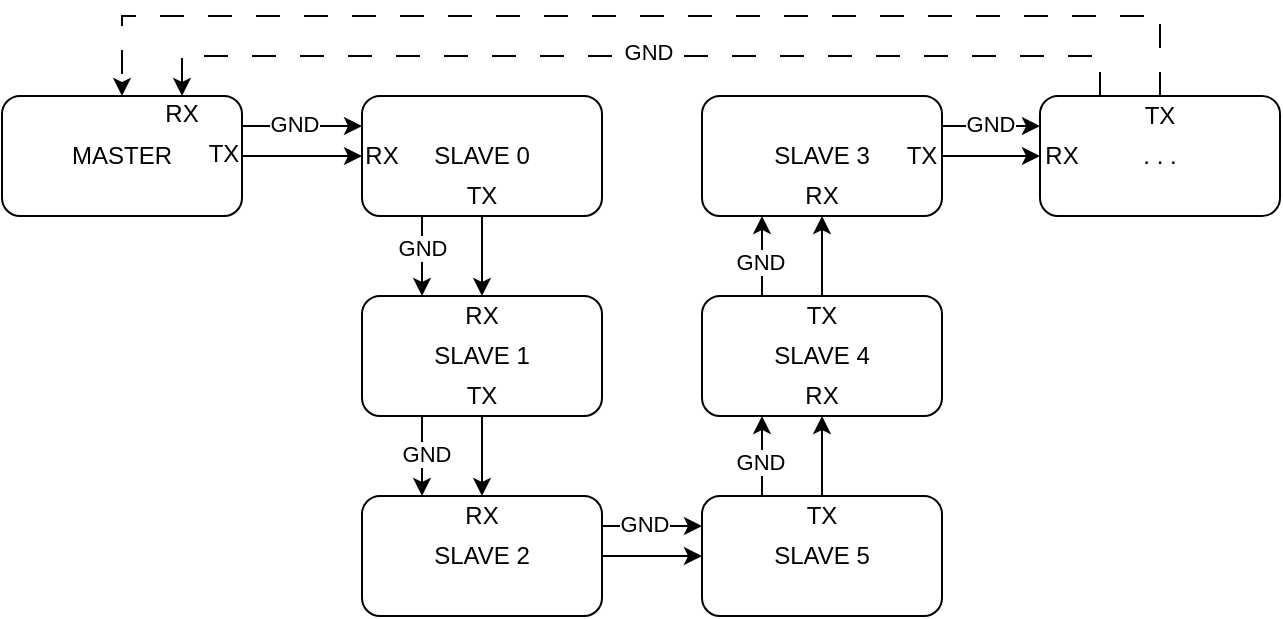 <mxfile version="22.1.12" type="github">
  <diagram name="Page-1" id="5lDTnenJByPP978K_Q1m">
    <mxGraphModel dx="808" dy="402" grid="1" gridSize="10" guides="1" tooltips="1" connect="1" arrows="1" fold="1" page="1" pageScale="1" pageWidth="850" pageHeight="1100" math="0" shadow="0">
      <root>
        <mxCell id="0" />
        <mxCell id="1" parent="0" />
        <mxCell id="8eui13q-MToBn6_x5iGB-13" style="edgeStyle=orthogonalEdgeStyle;rounded=0;orthogonalLoop=1;jettySize=auto;html=1;exitX=1;exitY=0.25;exitDx=0;exitDy=0;entryX=0;entryY=0.25;entryDx=0;entryDy=0;" edge="1" parent="1" source="8eui13q-MToBn6_x5iGB-1" target="8eui13q-MToBn6_x5iGB-2">
          <mxGeometry relative="1" as="geometry" />
        </mxCell>
        <mxCell id="8eui13q-MToBn6_x5iGB-42" value="GND" style="edgeLabel;html=1;align=center;verticalAlign=middle;resizable=0;points=[];" vertex="1" connectable="0" parent="8eui13q-MToBn6_x5iGB-13">
          <mxGeometry x="-0.128" y="1" relative="1" as="geometry">
            <mxPoint as="offset" />
          </mxGeometry>
        </mxCell>
        <mxCell id="8eui13q-MToBn6_x5iGB-14" style="edgeStyle=orthogonalEdgeStyle;rounded=0;orthogonalLoop=1;jettySize=auto;html=1;exitX=1;exitY=0.5;exitDx=0;exitDy=0;entryX=0;entryY=0.5;entryDx=0;entryDy=0;" edge="1" parent="1" source="8eui13q-MToBn6_x5iGB-1" target="8eui13q-MToBn6_x5iGB-2">
          <mxGeometry relative="1" as="geometry" />
        </mxCell>
        <mxCell id="8eui13q-MToBn6_x5iGB-1" value="MASTER" style="rounded=1;whiteSpace=wrap;html=1;" vertex="1" parent="1">
          <mxGeometry x="30" y="70" width="120" height="60" as="geometry" />
        </mxCell>
        <mxCell id="8eui13q-MToBn6_x5iGB-15" style="edgeStyle=orthogonalEdgeStyle;rounded=0;orthogonalLoop=1;jettySize=auto;html=1;exitX=0.25;exitY=1;exitDx=0;exitDy=0;entryX=0.25;entryY=0;entryDx=0;entryDy=0;" edge="1" parent="1" source="8eui13q-MToBn6_x5iGB-2" target="8eui13q-MToBn6_x5iGB-3">
          <mxGeometry relative="1" as="geometry" />
        </mxCell>
        <mxCell id="8eui13q-MToBn6_x5iGB-33" value="GND" style="edgeLabel;html=1;align=center;verticalAlign=middle;resizable=0;points=[];" vertex="1" connectable="0" parent="8eui13q-MToBn6_x5iGB-15">
          <mxGeometry x="-0.231" relative="1" as="geometry">
            <mxPoint as="offset" />
          </mxGeometry>
        </mxCell>
        <mxCell id="8eui13q-MToBn6_x5iGB-16" style="edgeStyle=orthogonalEdgeStyle;rounded=0;orthogonalLoop=1;jettySize=auto;html=1;exitX=0.5;exitY=1;exitDx=0;exitDy=0;entryX=0.5;entryY=0;entryDx=0;entryDy=0;" edge="1" parent="1" source="8eui13q-MToBn6_x5iGB-2" target="8eui13q-MToBn6_x5iGB-3">
          <mxGeometry relative="1" as="geometry" />
        </mxCell>
        <mxCell id="8eui13q-MToBn6_x5iGB-2" value="SLAVE 0" style="rounded=1;whiteSpace=wrap;html=1;" vertex="1" parent="1">
          <mxGeometry x="210" y="70" width="120" height="60" as="geometry" />
        </mxCell>
        <mxCell id="8eui13q-MToBn6_x5iGB-17" style="edgeStyle=orthogonalEdgeStyle;rounded=0;orthogonalLoop=1;jettySize=auto;html=1;exitX=0.25;exitY=1;exitDx=0;exitDy=0;entryX=0.25;entryY=0;entryDx=0;entryDy=0;" edge="1" parent="1" source="8eui13q-MToBn6_x5iGB-3" target="8eui13q-MToBn6_x5iGB-4">
          <mxGeometry relative="1" as="geometry" />
        </mxCell>
        <mxCell id="8eui13q-MToBn6_x5iGB-35" value="GND" style="edgeLabel;html=1;align=center;verticalAlign=middle;resizable=0;points=[];" vertex="1" connectable="0" parent="8eui13q-MToBn6_x5iGB-17">
          <mxGeometry x="-0.077" y="2" relative="1" as="geometry">
            <mxPoint as="offset" />
          </mxGeometry>
        </mxCell>
        <mxCell id="8eui13q-MToBn6_x5iGB-18" style="edgeStyle=orthogonalEdgeStyle;rounded=0;orthogonalLoop=1;jettySize=auto;html=1;exitX=0.5;exitY=1;exitDx=0;exitDy=0;entryX=0.5;entryY=0;entryDx=0;entryDy=0;" edge="1" parent="1" source="8eui13q-MToBn6_x5iGB-3" target="8eui13q-MToBn6_x5iGB-4">
          <mxGeometry relative="1" as="geometry" />
        </mxCell>
        <mxCell id="8eui13q-MToBn6_x5iGB-3" value="SLAVE 1" style="rounded=1;whiteSpace=wrap;html=1;" vertex="1" parent="1">
          <mxGeometry x="210" y="170" width="120" height="60" as="geometry" />
        </mxCell>
        <mxCell id="8eui13q-MToBn6_x5iGB-19" style="edgeStyle=orthogonalEdgeStyle;rounded=0;orthogonalLoop=1;jettySize=auto;html=1;exitX=1;exitY=0.25;exitDx=0;exitDy=0;entryX=0;entryY=0.25;entryDx=0;entryDy=0;" edge="1" parent="1" source="8eui13q-MToBn6_x5iGB-4" target="8eui13q-MToBn6_x5iGB-8">
          <mxGeometry relative="1" as="geometry" />
        </mxCell>
        <mxCell id="8eui13q-MToBn6_x5iGB-38" value="GND" style="edgeLabel;html=1;align=center;verticalAlign=middle;resizable=0;points=[];" vertex="1" connectable="0" parent="8eui13q-MToBn6_x5iGB-19">
          <mxGeometry x="-0.169" y="1" relative="1" as="geometry">
            <mxPoint as="offset" />
          </mxGeometry>
        </mxCell>
        <mxCell id="8eui13q-MToBn6_x5iGB-20" style="edgeStyle=orthogonalEdgeStyle;rounded=0;orthogonalLoop=1;jettySize=auto;html=1;exitX=1;exitY=0.5;exitDx=0;exitDy=0;entryX=0;entryY=0.5;entryDx=0;entryDy=0;" edge="1" parent="1" source="8eui13q-MToBn6_x5iGB-4" target="8eui13q-MToBn6_x5iGB-8">
          <mxGeometry relative="1" as="geometry" />
        </mxCell>
        <mxCell id="8eui13q-MToBn6_x5iGB-4" value="SLAVE 2" style="rounded=1;whiteSpace=wrap;html=1;" vertex="1" parent="1">
          <mxGeometry x="210" y="270" width="120" height="60" as="geometry" />
        </mxCell>
        <mxCell id="8eui13q-MToBn6_x5iGB-25" style="edgeStyle=orthogonalEdgeStyle;rounded=0;orthogonalLoop=1;jettySize=auto;html=1;exitX=1;exitY=0.25;exitDx=0;exitDy=0;entryX=0;entryY=0.25;entryDx=0;entryDy=0;" edge="1" parent="1" source="8eui13q-MToBn6_x5iGB-6" target="8eui13q-MToBn6_x5iGB-12">
          <mxGeometry relative="1" as="geometry" />
        </mxCell>
        <mxCell id="8eui13q-MToBn6_x5iGB-45" value="GND" style="edgeLabel;html=1;align=center;verticalAlign=middle;resizable=0;points=[];" vertex="1" connectable="0" parent="8eui13q-MToBn6_x5iGB-25">
          <mxGeometry x="-0.038" y="1" relative="1" as="geometry">
            <mxPoint as="offset" />
          </mxGeometry>
        </mxCell>
        <mxCell id="8eui13q-MToBn6_x5iGB-26" style="edgeStyle=orthogonalEdgeStyle;rounded=0;orthogonalLoop=1;jettySize=auto;html=1;exitX=1;exitY=0.5;exitDx=0;exitDy=0;entryX=0;entryY=0.5;entryDx=0;entryDy=0;" edge="1" parent="1" source="8eui13q-MToBn6_x5iGB-6" target="8eui13q-MToBn6_x5iGB-12">
          <mxGeometry relative="1" as="geometry" />
        </mxCell>
        <mxCell id="8eui13q-MToBn6_x5iGB-6" value="SLAVE 3" style="rounded=1;whiteSpace=wrap;html=1;" vertex="1" parent="1">
          <mxGeometry x="380" y="70" width="120" height="60" as="geometry" />
        </mxCell>
        <mxCell id="8eui13q-MToBn6_x5iGB-23" value="" style="edgeStyle=orthogonalEdgeStyle;rounded=0;orthogonalLoop=1;jettySize=auto;html=1;" edge="1" parent="1" source="8eui13q-MToBn6_x5iGB-7" target="8eui13q-MToBn6_x5iGB-6">
          <mxGeometry relative="1" as="geometry" />
        </mxCell>
        <mxCell id="8eui13q-MToBn6_x5iGB-24" style="edgeStyle=orthogonalEdgeStyle;rounded=0;orthogonalLoop=1;jettySize=auto;html=1;exitX=0.25;exitY=0;exitDx=0;exitDy=0;entryX=0.25;entryY=1;entryDx=0;entryDy=0;" edge="1" parent="1" source="8eui13q-MToBn6_x5iGB-7" target="8eui13q-MToBn6_x5iGB-6">
          <mxGeometry relative="1" as="geometry" />
        </mxCell>
        <mxCell id="8eui13q-MToBn6_x5iGB-40" value="GND" style="edgeLabel;html=1;align=center;verticalAlign=middle;resizable=0;points=[];" vertex="1" connectable="0" parent="8eui13q-MToBn6_x5iGB-24">
          <mxGeometry x="-0.154" y="1" relative="1" as="geometry">
            <mxPoint as="offset" />
          </mxGeometry>
        </mxCell>
        <mxCell id="8eui13q-MToBn6_x5iGB-7" value="SLAVE 4" style="rounded=1;whiteSpace=wrap;html=1;" vertex="1" parent="1">
          <mxGeometry x="380" y="170" width="120" height="60" as="geometry" />
        </mxCell>
        <mxCell id="8eui13q-MToBn6_x5iGB-21" style="edgeStyle=orthogonalEdgeStyle;rounded=0;orthogonalLoop=1;jettySize=auto;html=1;exitX=0.25;exitY=0;exitDx=0;exitDy=0;entryX=0.25;entryY=1;entryDx=0;entryDy=0;" edge="1" parent="1" source="8eui13q-MToBn6_x5iGB-8" target="8eui13q-MToBn6_x5iGB-7">
          <mxGeometry relative="1" as="geometry" />
        </mxCell>
        <mxCell id="8eui13q-MToBn6_x5iGB-39" value="GND" style="edgeLabel;html=1;align=center;verticalAlign=middle;resizable=0;points=[];" vertex="1" connectable="0" parent="8eui13q-MToBn6_x5iGB-21">
          <mxGeometry x="-0.154" y="1" relative="1" as="geometry">
            <mxPoint as="offset" />
          </mxGeometry>
        </mxCell>
        <mxCell id="8eui13q-MToBn6_x5iGB-22" style="edgeStyle=orthogonalEdgeStyle;rounded=0;orthogonalLoop=1;jettySize=auto;html=1;exitX=0.5;exitY=0;exitDx=0;exitDy=0;entryX=0.5;entryY=1;entryDx=0;entryDy=0;" edge="1" parent="1" source="8eui13q-MToBn6_x5iGB-8" target="8eui13q-MToBn6_x5iGB-7">
          <mxGeometry relative="1" as="geometry" />
        </mxCell>
        <mxCell id="8eui13q-MToBn6_x5iGB-8" value="SLAVE 5" style="rounded=1;whiteSpace=wrap;html=1;" vertex="1" parent="1">
          <mxGeometry x="380" y="270" width="120" height="60" as="geometry" />
        </mxCell>
        <mxCell id="8eui13q-MToBn6_x5iGB-52" style="edgeStyle=orthogonalEdgeStyle;rounded=0;orthogonalLoop=1;jettySize=auto;html=1;entryX=0.5;entryY=0;entryDx=0;entryDy=0;dashed=1;dashPattern=12 12;" edge="1" parent="1" source="8eui13q-MToBn6_x5iGB-12" target="8eui13q-MToBn6_x5iGB-1">
          <mxGeometry relative="1" as="geometry">
            <Array as="points">
              <mxPoint x="609" y="30" />
              <mxPoint x="90" y="30" />
            </Array>
          </mxGeometry>
        </mxCell>
        <mxCell id="8eui13q-MToBn6_x5iGB-53" style="edgeStyle=orthogonalEdgeStyle;rounded=0;orthogonalLoop=1;jettySize=auto;html=1;exitX=0.25;exitY=0;exitDx=0;exitDy=0;entryX=0.75;entryY=0;entryDx=0;entryDy=0;dashed=1;dashPattern=12 12;" edge="1" parent="1" source="8eui13q-MToBn6_x5iGB-12" target="8eui13q-MToBn6_x5iGB-1">
          <mxGeometry relative="1" as="geometry" />
        </mxCell>
        <mxCell id="8eui13q-MToBn6_x5iGB-54" value="GND" style="edgeLabel;html=1;align=center;verticalAlign=middle;resizable=0;points=[];" vertex="1" connectable="0" parent="8eui13q-MToBn6_x5iGB-53">
          <mxGeometry x="-0.015" y="-2" relative="1" as="geometry">
            <mxPoint as="offset" />
          </mxGeometry>
        </mxCell>
        <mxCell id="8eui13q-MToBn6_x5iGB-12" value=". . ." style="rounded=1;whiteSpace=wrap;html=1;" vertex="1" parent="1">
          <mxGeometry x="549" y="70" width="120" height="60" as="geometry" />
        </mxCell>
        <mxCell id="8eui13q-MToBn6_x5iGB-28" value="TX" style="text;html=1;strokeColor=none;fillColor=none;align=center;verticalAlign=middle;whiteSpace=wrap;rounded=0;" vertex="1" parent="1">
          <mxGeometry x="121" y="89" width="40" height="20" as="geometry" />
        </mxCell>
        <mxCell id="8eui13q-MToBn6_x5iGB-29" value="RX" style="text;html=1;strokeColor=none;fillColor=none;align=center;verticalAlign=middle;whiteSpace=wrap;rounded=0;" vertex="1" parent="1">
          <mxGeometry x="200" y="90" width="40" height="20" as="geometry" />
        </mxCell>
        <mxCell id="8eui13q-MToBn6_x5iGB-30" value="TX" style="text;html=1;strokeColor=none;fillColor=none;align=center;verticalAlign=middle;whiteSpace=wrap;rounded=0;" vertex="1" parent="1">
          <mxGeometry x="250" y="110" width="40" height="20" as="geometry" />
        </mxCell>
        <mxCell id="8eui13q-MToBn6_x5iGB-31" value="RX" style="text;html=1;strokeColor=none;fillColor=none;align=center;verticalAlign=middle;whiteSpace=wrap;rounded=0;" vertex="1" parent="1">
          <mxGeometry x="250" y="170" width="40" height="20" as="geometry" />
        </mxCell>
        <mxCell id="8eui13q-MToBn6_x5iGB-43" value="TX" style="text;html=1;strokeColor=none;fillColor=none;align=center;verticalAlign=middle;whiteSpace=wrap;rounded=0;" vertex="1" parent="1">
          <mxGeometry x="250" y="210" width="40" height="20" as="geometry" />
        </mxCell>
        <mxCell id="8eui13q-MToBn6_x5iGB-44" value="RX" style="text;html=1;strokeColor=none;fillColor=none;align=center;verticalAlign=middle;whiteSpace=wrap;rounded=0;" vertex="1" parent="1">
          <mxGeometry x="250" y="270" width="40" height="20" as="geometry" />
        </mxCell>
        <mxCell id="8eui13q-MToBn6_x5iGB-46" value="TX" style="text;html=1;strokeColor=none;fillColor=none;align=center;verticalAlign=middle;whiteSpace=wrap;rounded=0;" vertex="1" parent="1">
          <mxGeometry x="420" y="270" width="40" height="20" as="geometry" />
        </mxCell>
        <mxCell id="8eui13q-MToBn6_x5iGB-47" value="TX" style="text;html=1;strokeColor=none;fillColor=none;align=center;verticalAlign=middle;whiteSpace=wrap;rounded=0;" vertex="1" parent="1">
          <mxGeometry x="420" y="170" width="40" height="20" as="geometry" />
        </mxCell>
        <mxCell id="8eui13q-MToBn6_x5iGB-48" value="TX" style="text;html=1;strokeColor=none;fillColor=none;align=center;verticalAlign=middle;whiteSpace=wrap;rounded=0;" vertex="1" parent="1">
          <mxGeometry x="470" y="90" width="40" height="20" as="geometry" />
        </mxCell>
        <mxCell id="8eui13q-MToBn6_x5iGB-49" value="RX" style="text;html=1;strokeColor=none;fillColor=none;align=center;verticalAlign=middle;whiteSpace=wrap;rounded=0;" vertex="1" parent="1">
          <mxGeometry x="420" y="210" width="40" height="20" as="geometry" />
        </mxCell>
        <mxCell id="8eui13q-MToBn6_x5iGB-50" value="RX" style="text;html=1;strokeColor=none;fillColor=none;align=center;verticalAlign=middle;whiteSpace=wrap;rounded=0;" vertex="1" parent="1">
          <mxGeometry x="420" y="110" width="40" height="20" as="geometry" />
        </mxCell>
        <mxCell id="8eui13q-MToBn6_x5iGB-51" value="RX" style="text;html=1;strokeColor=none;fillColor=none;align=center;verticalAlign=middle;whiteSpace=wrap;rounded=0;" vertex="1" parent="1">
          <mxGeometry x="540" y="90" width="40" height="20" as="geometry" />
        </mxCell>
        <mxCell id="8eui13q-MToBn6_x5iGB-55" value="TX" style="text;html=1;strokeColor=none;fillColor=none;align=center;verticalAlign=middle;whiteSpace=wrap;rounded=0;" vertex="1" parent="1">
          <mxGeometry x="589" y="70" width="40" height="20" as="geometry" />
        </mxCell>
        <mxCell id="8eui13q-MToBn6_x5iGB-57" value="RX" style="text;html=1;strokeColor=none;fillColor=none;align=center;verticalAlign=middle;whiteSpace=wrap;rounded=0;" vertex="1" parent="1">
          <mxGeometry x="100" y="69" width="40" height="20" as="geometry" />
        </mxCell>
      </root>
    </mxGraphModel>
  </diagram>
</mxfile>
